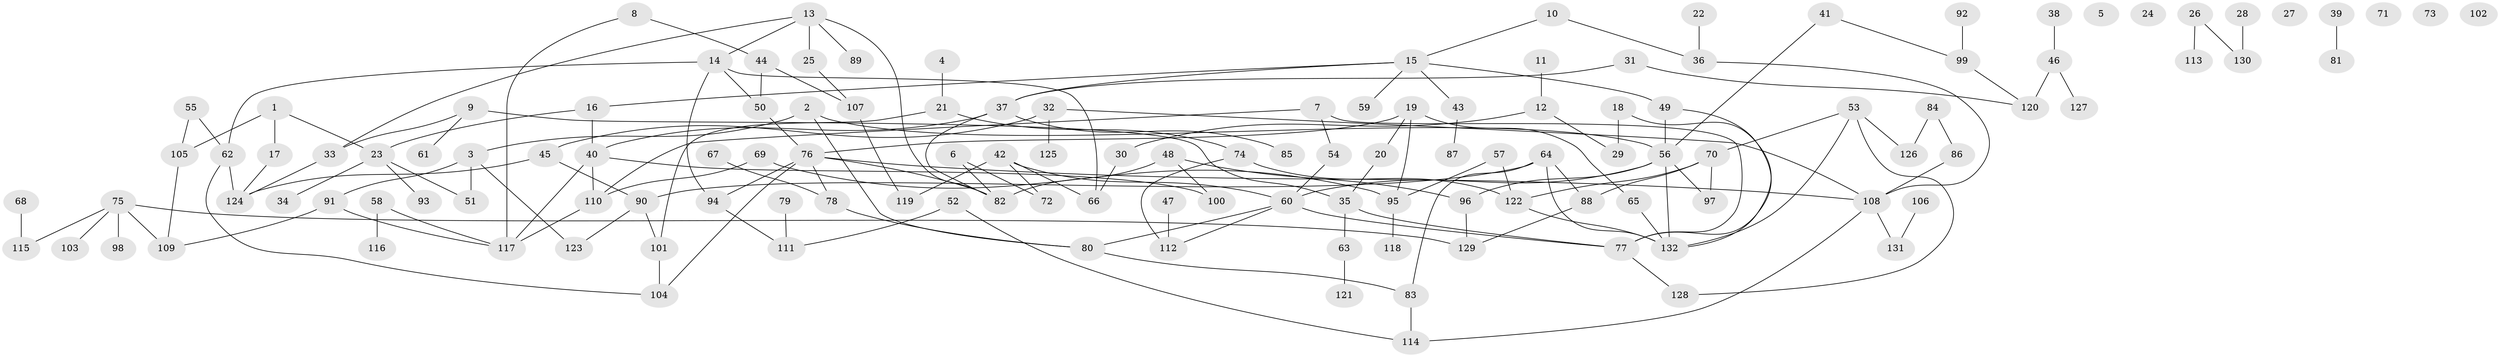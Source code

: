 // coarse degree distribution, {4: 0.1797752808988764, 5: 0.1348314606741573, 1: 0.25842696629213485, 0: 0.06741573033707865, 3: 0.11235955056179775, 2: 0.1797752808988764, 7: 0.02247191011235955, 9: 0.011235955056179775, 8: 0.02247191011235955, 6: 0.011235955056179775}
// Generated by graph-tools (version 1.1) at 2025/41/03/06/25 10:41:23]
// undirected, 132 vertices, 170 edges
graph export_dot {
graph [start="1"]
  node [color=gray90,style=filled];
  1;
  2;
  3;
  4;
  5;
  6;
  7;
  8;
  9;
  10;
  11;
  12;
  13;
  14;
  15;
  16;
  17;
  18;
  19;
  20;
  21;
  22;
  23;
  24;
  25;
  26;
  27;
  28;
  29;
  30;
  31;
  32;
  33;
  34;
  35;
  36;
  37;
  38;
  39;
  40;
  41;
  42;
  43;
  44;
  45;
  46;
  47;
  48;
  49;
  50;
  51;
  52;
  53;
  54;
  55;
  56;
  57;
  58;
  59;
  60;
  61;
  62;
  63;
  64;
  65;
  66;
  67;
  68;
  69;
  70;
  71;
  72;
  73;
  74;
  75;
  76;
  77;
  78;
  79;
  80;
  81;
  82;
  83;
  84;
  85;
  86;
  87;
  88;
  89;
  90;
  91;
  92;
  93;
  94;
  95;
  96;
  97;
  98;
  99;
  100;
  101;
  102;
  103;
  104;
  105;
  106;
  107;
  108;
  109;
  110;
  111;
  112;
  113;
  114;
  115;
  116;
  117;
  118;
  119;
  120;
  121;
  122;
  123;
  124;
  125;
  126;
  127;
  128;
  129;
  130;
  131;
  132;
  1 -- 17;
  1 -- 23;
  1 -- 105;
  2 -- 3;
  2 -- 56;
  2 -- 80;
  3 -- 51;
  3 -- 91;
  3 -- 123;
  4 -- 21;
  6 -- 72;
  6 -- 82;
  7 -- 54;
  7 -- 77;
  7 -- 110;
  8 -- 44;
  8 -- 117;
  9 -- 33;
  9 -- 35;
  9 -- 61;
  10 -- 15;
  10 -- 36;
  11 -- 12;
  12 -- 29;
  12 -- 30;
  13 -- 14;
  13 -- 25;
  13 -- 33;
  13 -- 82;
  13 -- 89;
  14 -- 50;
  14 -- 62;
  14 -- 66;
  14 -- 94;
  15 -- 16;
  15 -- 37;
  15 -- 43;
  15 -- 49;
  15 -- 59;
  16 -- 23;
  16 -- 40;
  17 -- 124;
  18 -- 29;
  18 -- 132;
  19 -- 20;
  19 -- 65;
  19 -- 76;
  19 -- 95;
  20 -- 35;
  21 -- 74;
  21 -- 101;
  22 -- 36;
  23 -- 34;
  23 -- 51;
  23 -- 93;
  25 -- 107;
  26 -- 113;
  26 -- 130;
  28 -- 130;
  30 -- 66;
  31 -- 37;
  31 -- 120;
  32 -- 45;
  32 -- 108;
  32 -- 125;
  33 -- 124;
  35 -- 63;
  35 -- 77;
  36 -- 108;
  37 -- 40;
  37 -- 82;
  37 -- 85;
  38 -- 46;
  39 -- 81;
  40 -- 100;
  40 -- 110;
  40 -- 117;
  41 -- 56;
  41 -- 99;
  42 -- 60;
  42 -- 66;
  42 -- 72;
  42 -- 119;
  43 -- 87;
  44 -- 50;
  44 -- 107;
  45 -- 90;
  45 -- 124;
  46 -- 120;
  46 -- 127;
  47 -- 112;
  48 -- 82;
  48 -- 96;
  48 -- 100;
  49 -- 56;
  49 -- 77;
  50 -- 76;
  52 -- 111;
  52 -- 114;
  53 -- 70;
  53 -- 126;
  53 -- 128;
  53 -- 132;
  54 -- 60;
  55 -- 62;
  55 -- 105;
  56 -- 60;
  56 -- 96;
  56 -- 97;
  56 -- 132;
  57 -- 95;
  57 -- 122;
  58 -- 116;
  58 -- 117;
  60 -- 77;
  60 -- 80;
  60 -- 112;
  62 -- 104;
  62 -- 124;
  63 -- 121;
  64 -- 83;
  64 -- 88;
  64 -- 90;
  64 -- 132;
  65 -- 132;
  67 -- 78;
  68 -- 115;
  69 -- 95;
  69 -- 110;
  70 -- 88;
  70 -- 97;
  70 -- 122;
  74 -- 112;
  74 -- 122;
  75 -- 98;
  75 -- 103;
  75 -- 109;
  75 -- 115;
  75 -- 129;
  76 -- 78;
  76 -- 82;
  76 -- 94;
  76 -- 104;
  76 -- 108;
  77 -- 128;
  78 -- 80;
  79 -- 111;
  80 -- 83;
  83 -- 114;
  84 -- 86;
  84 -- 126;
  86 -- 108;
  88 -- 129;
  90 -- 101;
  90 -- 123;
  91 -- 109;
  91 -- 117;
  92 -- 99;
  94 -- 111;
  95 -- 118;
  96 -- 129;
  99 -- 120;
  101 -- 104;
  105 -- 109;
  106 -- 131;
  107 -- 119;
  108 -- 114;
  108 -- 131;
  110 -- 117;
  122 -- 132;
}
